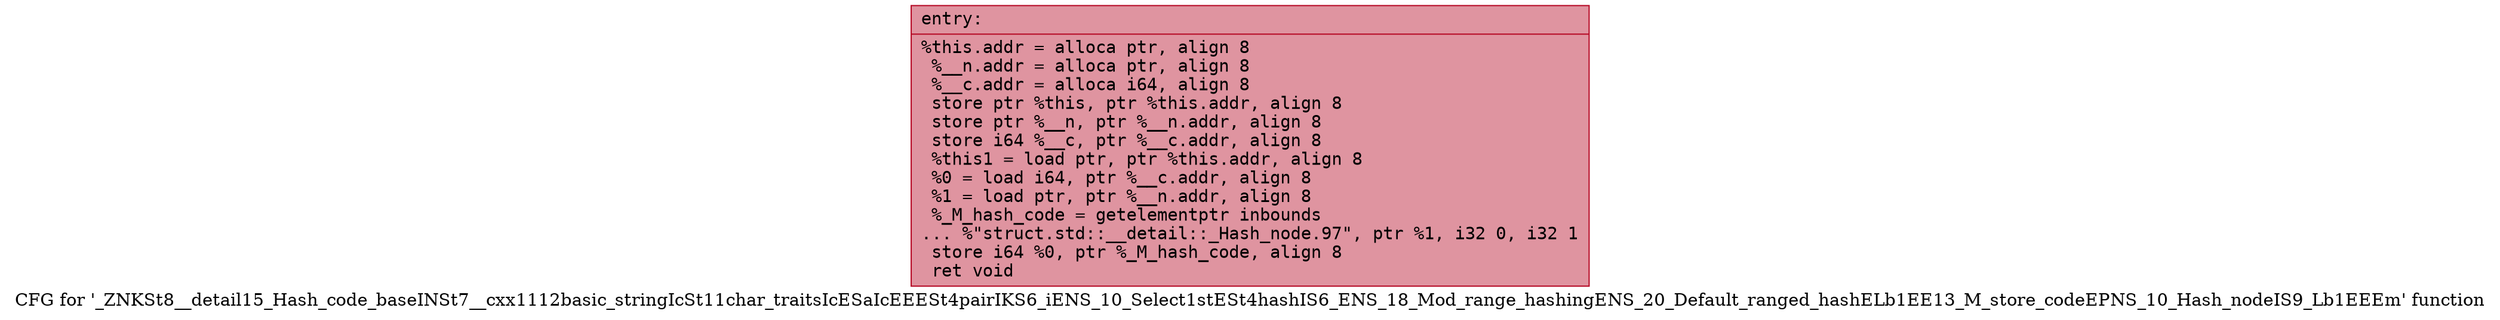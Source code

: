 digraph "CFG for '_ZNKSt8__detail15_Hash_code_baseINSt7__cxx1112basic_stringIcSt11char_traitsIcESaIcEEESt4pairIKS6_iENS_10_Select1stESt4hashIS6_ENS_18_Mod_range_hashingENS_20_Default_ranged_hashELb1EE13_M_store_codeEPNS_10_Hash_nodeIS9_Lb1EEEm' function" {
	label="CFG for '_ZNKSt8__detail15_Hash_code_baseINSt7__cxx1112basic_stringIcSt11char_traitsIcESaIcEEESt4pairIKS6_iENS_10_Select1stESt4hashIS6_ENS_18_Mod_range_hashingENS_20_Default_ranged_hashELb1EE13_M_store_codeEPNS_10_Hash_nodeIS9_Lb1EEEm' function";

	Node0x55c7e0a72830 [shape=record,color="#b70d28ff", style=filled, fillcolor="#b70d2870" fontname="Courier",label="{entry:\l|  %this.addr = alloca ptr, align 8\l  %__n.addr = alloca ptr, align 8\l  %__c.addr = alloca i64, align 8\l  store ptr %this, ptr %this.addr, align 8\l  store ptr %__n, ptr %__n.addr, align 8\l  store i64 %__c, ptr %__c.addr, align 8\l  %this1 = load ptr, ptr %this.addr, align 8\l  %0 = load i64, ptr %__c.addr, align 8\l  %1 = load ptr, ptr %__n.addr, align 8\l  %_M_hash_code = getelementptr inbounds\l... %\"struct.std::__detail::_Hash_node.97\", ptr %1, i32 0, i32 1\l  store i64 %0, ptr %_M_hash_code, align 8\l  ret void\l}"];
}
